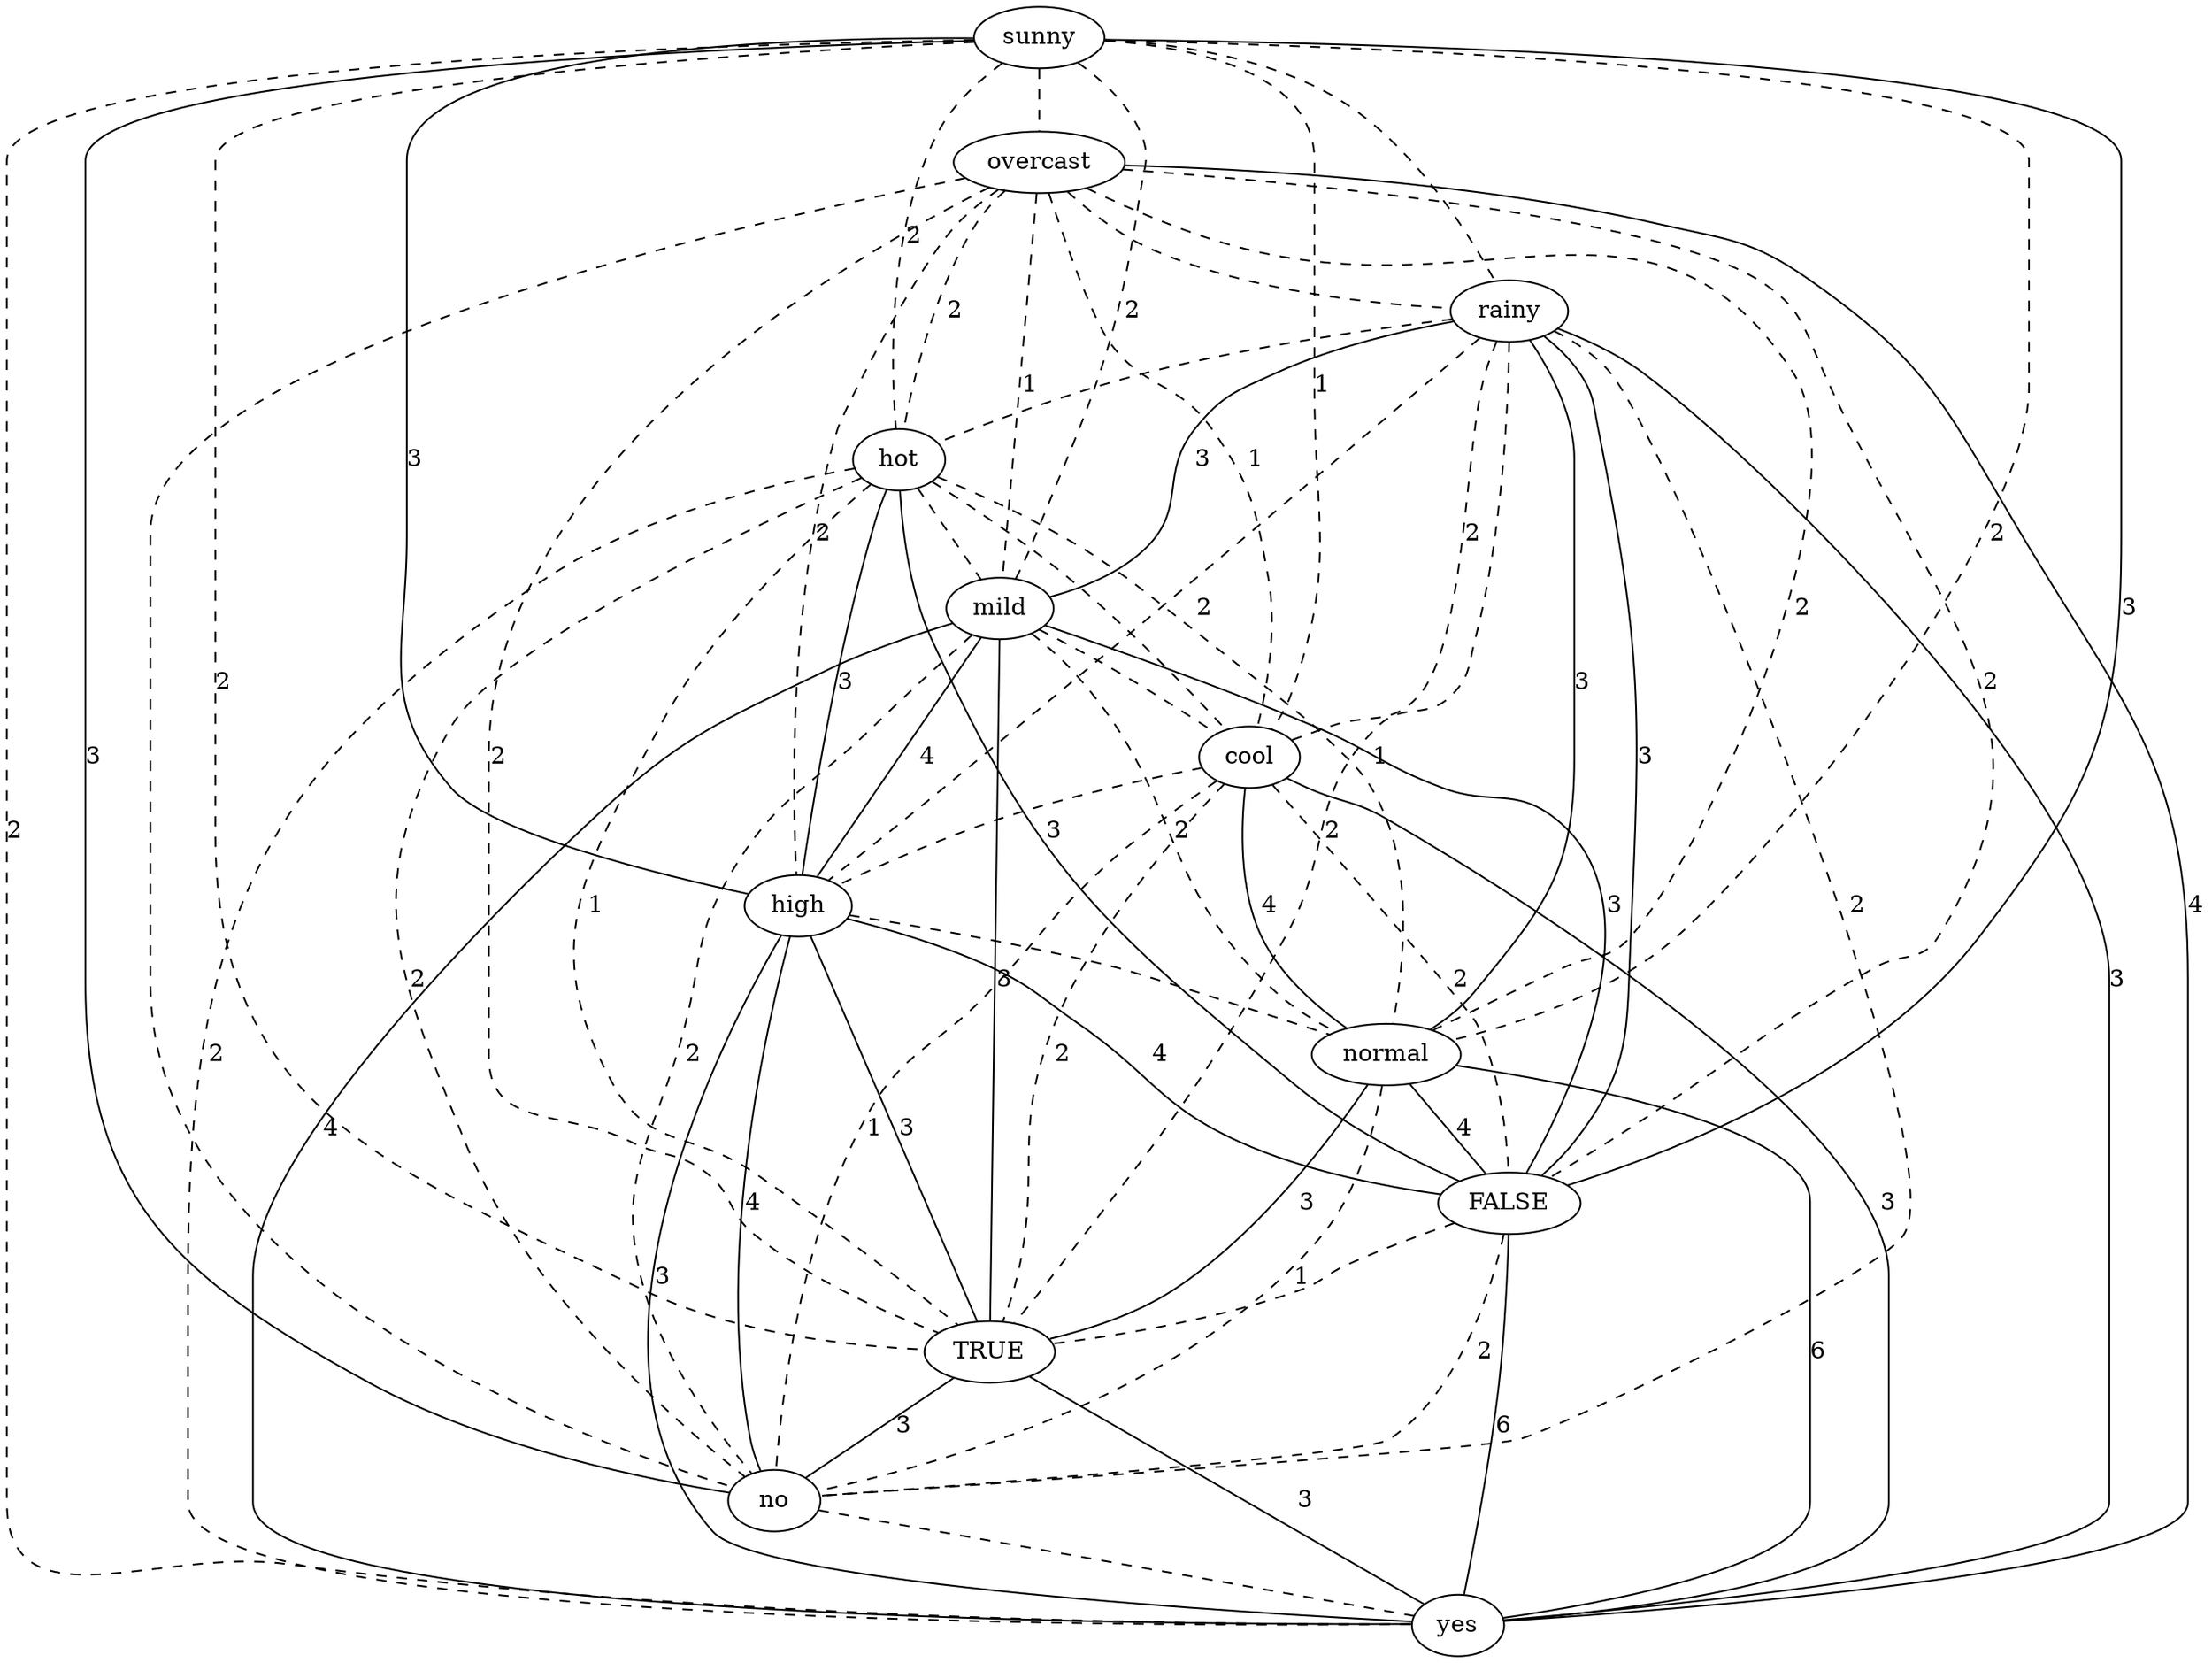 strict graph "" {
sunny;
overcast;
rainy;
hot;
mild;
cool;
high;
normal;
FALSE;
TRUE;
no;
yes;
sunny -- overcast  [color=black, style=dashed];
sunny -- rainy  [color=black, style=dashed];
sunny -- hot  [color=black, label=2, style=dashed];
sunny -- mild  [color=black, label=2, style=dashed];
sunny -- cool  [color=black, label=1, style=dashed];
sunny -- high  [color=black, label=3, style=solid];
sunny -- normal  [color=black, label=2, style=dashed];
sunny -- FALSE  [color=black, label=3, style=solid];
sunny -- TRUE  [color=black, label=2, style=dashed];
sunny -- no  [color=black, label=3, style=solid];
sunny -- yes  [color=black, label=2, style=dashed];
overcast -- rainy  [color=black, style=dashed];
overcast -- hot  [color=black, label=2, style=dashed];
overcast -- mild  [color=black, label=1, style=dashed];
overcast -- cool  [color=black, label=1, style=dashed];
overcast -- high  [color=black, label=2, style=dashed];
overcast -- normal  [color=black, label=2, style=dashed];
overcast -- FALSE  [color=black, label=2, style=dashed];
overcast -- TRUE  [color=black, label=2, style=dashed];
overcast -- no  [color=black, style=dashed];
overcast -- yes  [color=black, label=4, style=solid];
rainy -- hot  [color=black, style=dashed];
rainy -- mild  [color=black, label=3, style=solid];
rainy -- cool  [color=black, label=2, style=dashed];
rainy -- high  [color=black, label=2, style=dashed];
rainy -- normal  [color=black, label=3, style=solid];
rainy -- FALSE  [color=black, label=3, style=solid];
rainy -- TRUE  [color=black, label=2, style=dashed];
rainy -- no  [color=black, label=2, style=dashed];
rainy -- yes  [color=black, label=3, style=solid];
hot -- mild  [color=black, style=dashed];
hot -- cool  [color=black, style=dashed];
hot -- high  [color=black, label=3, style=solid];
hot -- normal  [color=black, label=1, style=dashed];
hot -- FALSE  [color=black, label=3, style=solid];
hot -- TRUE  [color=black, label=1, style=dashed];
hot -- no  [color=black, label=2, style=dashed];
hot -- yes  [color=black, label=2, style=dashed];
mild -- cool  [color=black, style=dashed];
mild -- high  [color=black, label=4, style=solid];
mild -- normal  [color=black, label=2, style=dashed];
mild -- FALSE  [color=black, label=3, style=solid];
mild -- TRUE  [color=black, label=3, style=solid];
mild -- no  [color=black, label=2, style=dashed];
mild -- yes  [color=black, label=4, style=solid];
cool -- high  [color=black, style=dashed];
cool -- normal  [color=black, label=4, style=solid];
cool -- FALSE  [color=black, label=2, style=dashed];
cool -- TRUE  [color=black, label=2, style=dashed];
cool -- no  [color=black, label=1, style=dashed];
cool -- yes  [color=black, label=3, style=solid];
high -- normal  [color=black, style=dashed];
high -- FALSE  [color=black, label=4, style=solid];
high -- TRUE  [color=black, label=3, style=solid];
high -- no  [color=black, label=4, style=solid];
high -- yes  [color=black, label=3, style=solid];
normal -- FALSE  [color=black, label=4, style=solid];
normal -- TRUE  [color=black, label=3, style=solid];
normal -- no  [color=black, label=1, style=dashed];
normal -- yes  [color=black, label=6, style=solid];
FALSE -- TRUE  [color=black, style=dashed];
FALSE -- no  [color=black, label=2, style=dashed];
FALSE -- yes  [color=black, label=6, style=solid];
TRUE -- no  [color=black, label=3, style=solid];
TRUE -- yes  [color=black, label=3, style=solid];
no -- yes  [color=black, style=dashed];
}
